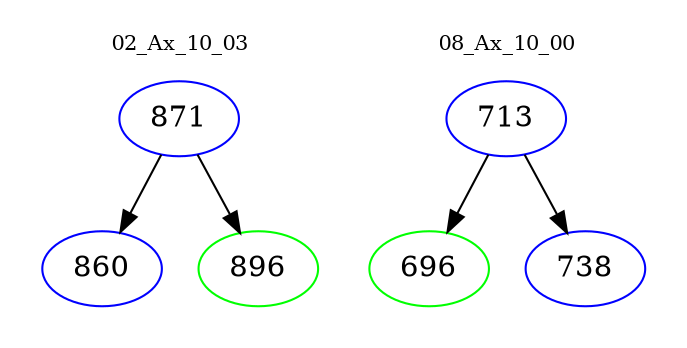 digraph{
subgraph cluster_0 {
color = white
label = "02_Ax_10_03";
fontsize=10;
T0_871 [label="871", color="blue"]
T0_871 -> T0_860 [color="black"]
T0_860 [label="860", color="blue"]
T0_871 -> T0_896 [color="black"]
T0_896 [label="896", color="green"]
}
subgraph cluster_1 {
color = white
label = "08_Ax_10_00";
fontsize=10;
T1_713 [label="713", color="blue"]
T1_713 -> T1_696 [color="black"]
T1_696 [label="696", color="green"]
T1_713 -> T1_738 [color="black"]
T1_738 [label="738", color="blue"]
}
}
